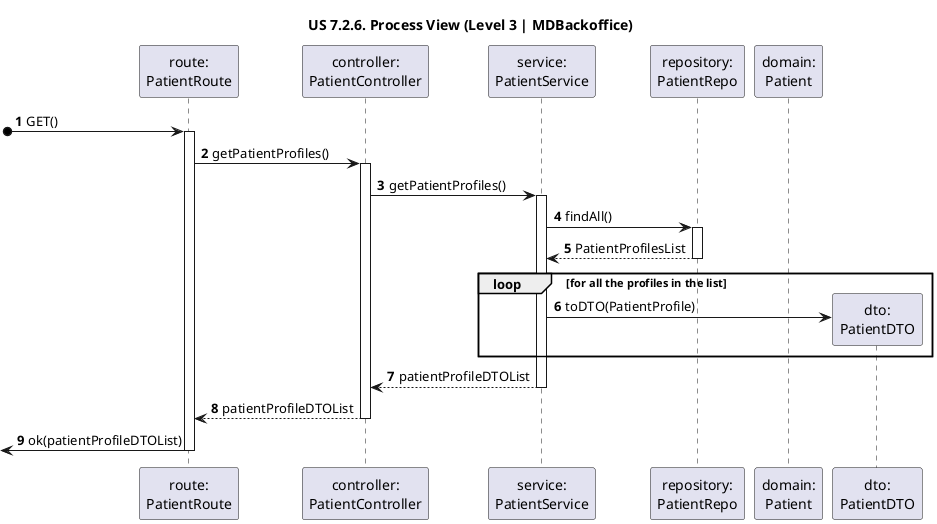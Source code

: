 @startuml
'https://plantuml.com/sequence-diagram

title "US 7.2.6. Process View (Level 3 | MDBackoffice)"

autonumber

participant "route:\nPatientRoute" as ROUTE
participant "controller:\nPatientController" as CTRL

participant "service:\nPatientService" as SER
participant "repository:\nPatientRepo" as REPO
participant "domain:\nPatient" as PAT
participant "dto:\nPatientDTO" as DTO


[o-> ROUTE : GET()
activate ROUTE

ROUTE -> CTRL : getPatientProfiles()
activate CTRL

CTRL -> SER : getPatientProfiles()
activate SER

SER -> REPO : findAll()
activate REPO

REPO --> SER : PatientProfilesList
deactivate REPO

loop for all the profiles in the list
SER -> DTO ** : toDTO(PatientProfile)


end loop

SER --> CTRL : patientProfileDTOList
deactivate SER

CTRL --> ROUTE : patientProfileDTOList
deactivate CTRL

<- ROUTE : ok(patientProfileDTOList)
deactivate ROUTE


@enduml